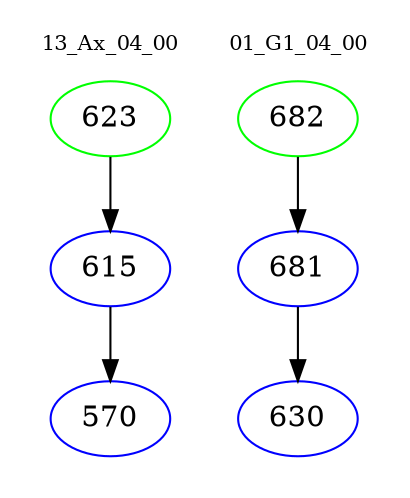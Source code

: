 digraph{
subgraph cluster_0 {
color = white
label = "13_Ax_04_00";
fontsize=10;
T0_623 [label="623", color="green"]
T0_623 -> T0_615 [color="black"]
T0_615 [label="615", color="blue"]
T0_615 -> T0_570 [color="black"]
T0_570 [label="570", color="blue"]
}
subgraph cluster_1 {
color = white
label = "01_G1_04_00";
fontsize=10;
T1_682 [label="682", color="green"]
T1_682 -> T1_681 [color="black"]
T1_681 [label="681", color="blue"]
T1_681 -> T1_630 [color="black"]
T1_630 [label="630", color="blue"]
}
}
